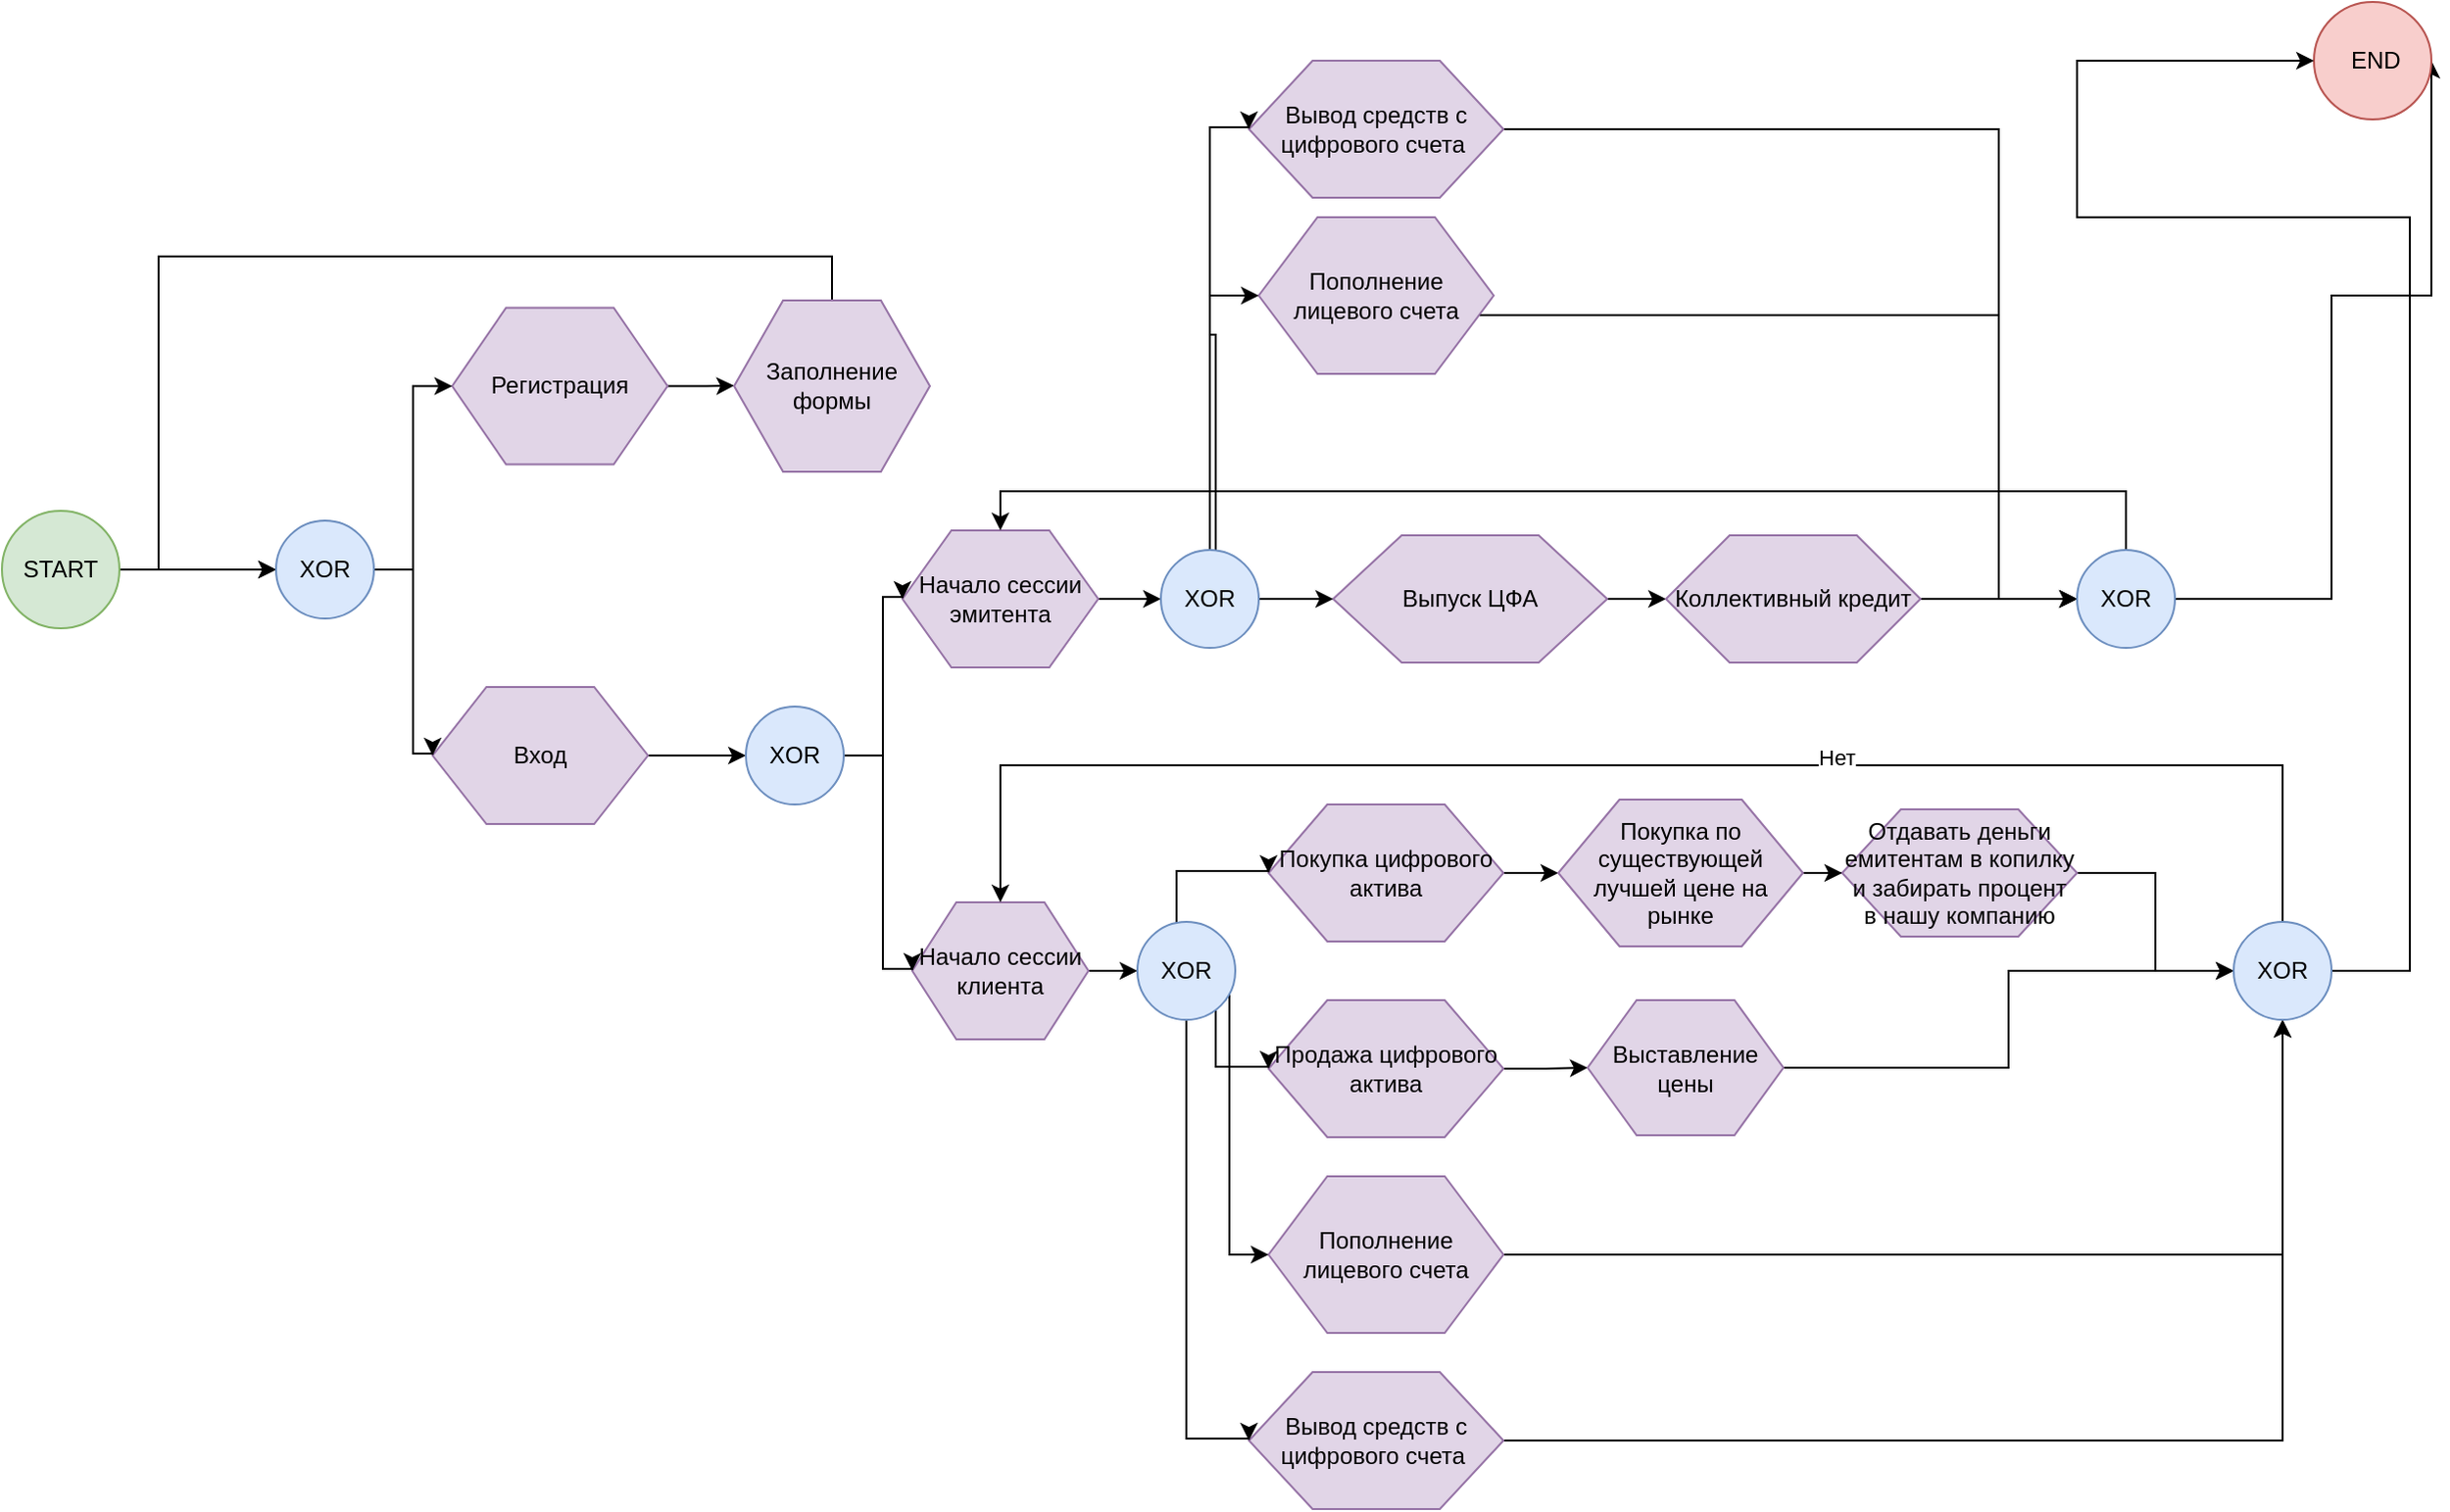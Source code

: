 <mxfile version="14.4.3" type="device"><diagram id="gIJuGv74fO4GbakQvChp" name="Страница 1"><mxGraphModel dx="1113" dy="1870" grid="1" gridSize="10" guides="1" tooltips="1" connect="1" arrows="1" fold="1" page="1" pageScale="1" pageWidth="827" pageHeight="1169" math="0" shadow="0"><root><mxCell id="0"/><mxCell id="1" parent="0"/><mxCell id="exbCamU8PLn8u5GCRdgD-85" value="" style="edgeStyle=orthogonalEdgeStyle;rounded=0;orthogonalLoop=1;jettySize=auto;html=1;" edge="1" parent="1" source="exbCamU8PLn8u5GCRdgD-1" target="exbCamU8PLn8u5GCRdgD-83"><mxGeometry relative="1" as="geometry"/></mxCell><mxCell id="exbCamU8PLn8u5GCRdgD-1" value="START" style="ellipse;whiteSpace=wrap;html=1;aspect=fixed;fillColor=#d5e8d4;strokeColor=#82b366;" vertex="1" parent="1"><mxGeometry x="60" y="130" width="60" height="60" as="geometry"/></mxCell><mxCell id="exbCamU8PLn8u5GCRdgD-16" style="edgeStyle=orthogonalEdgeStyle;rounded=0;orthogonalLoop=1;jettySize=auto;html=1;entryX=0;entryY=0.5;entryDx=0;entryDy=0;" edge="1" parent="1" source="exbCamU8PLn8u5GCRdgD-4" target="exbCamU8PLn8u5GCRdgD-15"><mxGeometry relative="1" as="geometry"/></mxCell><mxCell id="exbCamU8PLn8u5GCRdgD-4" value="Регистрация" style="shape=hexagon;html=1;whiteSpace=wrap;perimeter=hexagonPerimeter;rounded=0;fillColor=#e1d5e7;strokeColor=#9673a6;" vertex="1" parent="1"><mxGeometry x="290" y="26.25" width="110" height="80" as="geometry"/></mxCell><mxCell id="exbCamU8PLn8u5GCRdgD-90" style="edgeStyle=orthogonalEdgeStyle;rounded=0;orthogonalLoop=1;jettySize=auto;html=1;entryX=0;entryY=0.5;entryDx=0;entryDy=0;" edge="1" parent="1" source="exbCamU8PLn8u5GCRdgD-13" target="exbCamU8PLn8u5GCRdgD-89"><mxGeometry relative="1" as="geometry"/></mxCell><mxCell id="exbCamU8PLn8u5GCRdgD-13" value="Вход" style="shape=hexagon;html=1;whiteSpace=wrap;perimeter=hexagonPerimeter;rounded=0;fillColor=#e1d5e7;strokeColor=#9673a6;" vertex="1" parent="1"><mxGeometry x="280" y="220" width="110" height="70" as="geometry"/></mxCell><mxCell id="exbCamU8PLn8u5GCRdgD-26" style="edgeStyle=orthogonalEdgeStyle;rounded=0;orthogonalLoop=1;jettySize=auto;html=1;" edge="1" parent="1" source="exbCamU8PLn8u5GCRdgD-15" target="exbCamU8PLn8u5GCRdgD-83"><mxGeometry relative="1" as="geometry"><mxPoint x="160" y="160" as="targetPoint"/><Array as="points"><mxPoint x="484"/><mxPoint x="140"/><mxPoint x="140" y="160"/></Array></mxGeometry></mxCell><mxCell id="exbCamU8PLn8u5GCRdgD-15" value="Заполнение формы" style="shape=hexagon;html=1;whiteSpace=wrap;perimeter=hexagonPerimeter;rounded=0;fillColor=#e1d5e7;strokeColor=#9673a6;" vertex="1" parent="1"><mxGeometry x="434" y="22.5" width="100" height="87.5" as="geometry"/></mxCell><mxCell id="exbCamU8PLn8u5GCRdgD-31" style="edgeStyle=orthogonalEdgeStyle;rounded=0;orthogonalLoop=1;jettySize=auto;html=1;entryX=0;entryY=0.5;entryDx=0;entryDy=0;" edge="1" parent="1" source="exbCamU8PLn8u5GCRdgD-28" target="exbCamU8PLn8u5GCRdgD-29"><mxGeometry relative="1" as="geometry"/></mxCell><mxCell id="exbCamU8PLn8u5GCRdgD-28" value="Выпуск ЦФА" style="shape=hexagon;html=1;whiteSpace=wrap;perimeter=hexagonPerimeter;rounded=0;fillColor=#e1d5e7;strokeColor=#9673a6;" vertex="1" parent="1"><mxGeometry x="740" y="142.5" width="140" height="65" as="geometry"/></mxCell><mxCell id="exbCamU8PLn8u5GCRdgD-47" style="edgeStyle=orthogonalEdgeStyle;rounded=0;orthogonalLoop=1;jettySize=auto;html=1;entryX=0;entryY=0.5;entryDx=0;entryDy=0;" edge="1" parent="1" source="exbCamU8PLn8u5GCRdgD-29" target="exbCamU8PLn8u5GCRdgD-99"><mxGeometry relative="1" as="geometry"><mxPoint x="1060" y="175" as="targetPoint"/></mxGeometry></mxCell><mxCell id="exbCamU8PLn8u5GCRdgD-29" value="Коллективный кредит" style="shape=hexagon;html=1;whiteSpace=wrap;perimeter=hexagonPerimeter;rounded=0;fillColor=#e1d5e7;strokeColor=#9673a6;" vertex="1" parent="1"><mxGeometry x="910" y="142.5" width="130" height="65" as="geometry"/></mxCell><mxCell id="exbCamU8PLn8u5GCRdgD-58" style="edgeStyle=orthogonalEdgeStyle;rounded=0;orthogonalLoop=1;jettySize=auto;html=1;entryX=0;entryY=0.5;entryDx=0;entryDy=0;" edge="1" parent="1" source="exbCamU8PLn8u5GCRdgD-32" target="exbCamU8PLn8u5GCRdgD-57"><mxGeometry relative="1" as="geometry"/></mxCell><mxCell id="exbCamU8PLn8u5GCRdgD-32" value="Покупка цифрового актива" style="shape=hexagon;html=1;whiteSpace=wrap;perimeter=hexagonPerimeter;rounded=0;fillColor=#e1d5e7;strokeColor=#9673a6;" vertex="1" parent="1"><mxGeometry x="707" y="280" width="120" height="70" as="geometry"/></mxCell><mxCell id="exbCamU8PLn8u5GCRdgD-95" style="edgeStyle=orthogonalEdgeStyle;rounded=0;orthogonalLoop=1;jettySize=auto;html=1;entryX=0;entryY=0.5;entryDx=0;entryDy=0;" edge="1" parent="1" source="exbCamU8PLn8u5GCRdgD-36" target="exbCamU8PLn8u5GCRdgD-94"><mxGeometry relative="1" as="geometry"/></mxCell><mxCell id="exbCamU8PLn8u5GCRdgD-36" value="Начало сессии эмитента" style="shape=hexagon;html=1;whiteSpace=wrap;perimeter=hexagonPerimeter;rounded=0;fillColor=#e1d5e7;strokeColor=#9673a6;" vertex="1" parent="1"><mxGeometry x="520" y="140" width="100" height="70" as="geometry"/></mxCell><mxCell id="exbCamU8PLn8u5GCRdgD-59" style="edgeStyle=orthogonalEdgeStyle;rounded=0;orthogonalLoop=1;jettySize=auto;html=1;entryX=0;entryY=0.5;entryDx=0;entryDy=0;" edge="1" parent="1" source="exbCamU8PLn8u5GCRdgD-40" target="exbCamU8PLn8u5GCRdgD-56"><mxGeometry relative="1" as="geometry"/></mxCell><mxCell id="exbCamU8PLn8u5GCRdgD-40" value="Продажа цифрового актива" style="shape=hexagon;html=1;whiteSpace=wrap;perimeter=hexagonPerimeter;rounded=0;fillColor=#e1d5e7;strokeColor=#9673a6;" vertex="1" parent="1"><mxGeometry x="707" y="380" width="120" height="70" as="geometry"/></mxCell><mxCell id="exbCamU8PLn8u5GCRdgD-104" style="edgeStyle=orthogonalEdgeStyle;rounded=0;orthogonalLoop=1;jettySize=auto;html=1;entryX=0;entryY=0.5;entryDx=0;entryDy=0;" edge="1" parent="1" source="exbCamU8PLn8u5GCRdgD-41" target="exbCamU8PLn8u5GCRdgD-103"><mxGeometry relative="1" as="geometry"/></mxCell><mxCell id="exbCamU8PLn8u5GCRdgD-41" value="Начало сессии клиента" style="shape=hexagon;html=1;whiteSpace=wrap;perimeter=hexagonPerimeter;rounded=0;fillColor=#e1d5e7;strokeColor=#9673a6;" vertex="1" parent="1"><mxGeometry x="525" y="330" width="90" height="70" as="geometry"/></mxCell><mxCell id="exbCamU8PLn8u5GCRdgD-52" style="edgeStyle=orthogonalEdgeStyle;rounded=0;orthogonalLoop=1;jettySize=auto;html=1;entryX=1;entryY=0.5;entryDx=0;entryDy=0;exitX=1;exitY=0.5;exitDx=0;exitDy=0;" edge="1" parent="1" source="exbCamU8PLn8u5GCRdgD-99" target="exbCamU8PLn8u5GCRdgD-51"><mxGeometry relative="1" as="geometry"><mxPoint x="1219.882" y="175.059" as="sourcePoint"/><Array as="points"><mxPoint x="1250" y="175"/><mxPoint x="1250" y="20"/><mxPoint x="1301" y="20"/></Array></mxGeometry></mxCell><mxCell id="exbCamU8PLn8u5GCRdgD-51" value="&amp;nbsp;END" style="ellipse;whiteSpace=wrap;html=1;aspect=fixed;fillColor=#f8cecc;strokeColor=#b85450;" vertex="1" parent="1"><mxGeometry x="1241" y="-130" width="60" height="60" as="geometry"/></mxCell><mxCell id="exbCamU8PLn8u5GCRdgD-111" style="edgeStyle=orthogonalEdgeStyle;rounded=0;orthogonalLoop=1;jettySize=auto;html=1;" edge="1" parent="1" source="exbCamU8PLn8u5GCRdgD-56" target="exbCamU8PLn8u5GCRdgD-101"><mxGeometry relative="1" as="geometry"/></mxCell><mxCell id="exbCamU8PLn8u5GCRdgD-56" value="Выставление цены" style="shape=hexagon;html=1;whiteSpace=wrap;perimeter=hexagonPerimeter;rounded=0;fillColor=#e1d5e7;strokeColor=#9673a6;" vertex="1" parent="1"><mxGeometry x="870" y="380" width="100" height="69" as="geometry"/></mxCell><mxCell id="exbCamU8PLn8u5GCRdgD-61" style="edgeStyle=orthogonalEdgeStyle;rounded=0;orthogonalLoop=1;jettySize=auto;html=1;entryX=0;entryY=0.5;entryDx=0;entryDy=0;" edge="1" parent="1" source="exbCamU8PLn8u5GCRdgD-57" target="exbCamU8PLn8u5GCRdgD-60"><mxGeometry relative="1" as="geometry"/></mxCell><mxCell id="exbCamU8PLn8u5GCRdgD-57" value="Покупка по существующей лучшей цене на рынке" style="shape=hexagon;html=1;whiteSpace=wrap;perimeter=hexagonPerimeter;rounded=0;fillColor=#e1d5e7;strokeColor=#9673a6;" vertex="1" parent="1"><mxGeometry x="855" y="277.5" width="125" height="75" as="geometry"/></mxCell><mxCell id="exbCamU8PLn8u5GCRdgD-112" style="edgeStyle=orthogonalEdgeStyle;rounded=0;orthogonalLoop=1;jettySize=auto;html=1;" edge="1" parent="1" source="exbCamU8PLn8u5GCRdgD-60" target="exbCamU8PLn8u5GCRdgD-101"><mxGeometry relative="1" as="geometry"/></mxCell><mxCell id="exbCamU8PLn8u5GCRdgD-60" value="Отдавать деньги емитентам в копилку и забирать процент в нашу компанию" style="shape=hexagon;html=1;whiteSpace=wrap;perimeter=hexagonPerimeter;rounded=0;fillColor=#e1d5e7;strokeColor=#9673a6;" vertex="1" parent="1"><mxGeometry x="1000" y="282.5" width="120" height="65" as="geometry"/></mxCell><mxCell id="exbCamU8PLn8u5GCRdgD-66" style="edgeStyle=orthogonalEdgeStyle;rounded=0;orthogonalLoop=1;jettySize=auto;html=1;entryX=0.5;entryY=0;entryDx=0;entryDy=0;exitX=0.5;exitY=0;exitDx=0;exitDy=0;" edge="1" parent="1" source="exbCamU8PLn8u5GCRdgD-101" target="exbCamU8PLn8u5GCRdgD-41"><mxGeometry relative="1" as="geometry"><mxPoint x="1225" y="320" as="sourcePoint"/><Array as="points"><mxPoint x="1225" y="260"/><mxPoint x="570" y="260"/></Array></mxGeometry></mxCell><mxCell id="exbCamU8PLn8u5GCRdgD-67" value="Нет" style="edgeLabel;html=1;align=center;verticalAlign=middle;resizable=0;points=[];" vertex="1" connectable="0" parent="exbCamU8PLn8u5GCRdgD-66"><mxGeometry x="-0.235" y="-4" relative="1" as="geometry"><mxPoint as="offset"/></mxGeometry></mxCell><mxCell id="exbCamU8PLn8u5GCRdgD-69" style="edgeStyle=orthogonalEdgeStyle;rounded=0;orthogonalLoop=1;jettySize=auto;html=1;exitX=1;exitY=0.5;exitDx=0;exitDy=0;" edge="1" parent="1" source="exbCamU8PLn8u5GCRdgD-101" target="exbCamU8PLn8u5GCRdgD-51"><mxGeometry relative="1" as="geometry"><mxPoint x="1279.928" y="365.059" as="sourcePoint"/><Array as="points"><mxPoint x="1290" y="365"/><mxPoint x="1290" y="-20"/><mxPoint x="1120" y="-20"/><mxPoint x="1120" y="-100"/></Array></mxGeometry></mxCell><mxCell id="exbCamU8PLn8u5GCRdgD-79" style="edgeStyle=orthogonalEdgeStyle;rounded=0;orthogonalLoop=1;jettySize=auto;html=1;entryX=0;entryY=0.5;entryDx=0;entryDy=0;" edge="1" parent="1" source="exbCamU8PLn8u5GCRdgD-71" target="exbCamU8PLn8u5GCRdgD-99"><mxGeometry relative="1" as="geometry"><mxPoint x="1060" y="175" as="targetPoint"/><Array as="points"><mxPoint x="1080" y="30"/><mxPoint x="1080" y="175"/></Array></mxGeometry></mxCell><mxCell id="exbCamU8PLn8u5GCRdgD-71" value="Пополнение лицевого счета" style="shape=hexagon;html=1;whiteSpace=wrap;perimeter=hexagonPerimeter;rounded=0;fontFamily=Helvetica;fontSize=12;align=center;strokeColor=#9673a6;fillColor=#e1d5e7;" vertex="1" parent="1"><mxGeometry x="702" y="-20" width="120" height="80" as="geometry"/></mxCell><mxCell id="exbCamU8PLn8u5GCRdgD-110" style="edgeStyle=orthogonalEdgeStyle;rounded=0;orthogonalLoop=1;jettySize=auto;html=1;" edge="1" parent="1" source="exbCamU8PLn8u5GCRdgD-72" target="exbCamU8PLn8u5GCRdgD-101"><mxGeometry relative="1" as="geometry"/></mxCell><mxCell id="exbCamU8PLn8u5GCRdgD-72" value="Пополнение лицевого счета" style="shape=hexagon;html=1;whiteSpace=wrap;perimeter=hexagonPerimeter;rounded=0;fontFamily=Helvetica;fontSize=12;align=center;strokeColor=#9673a6;fillColor=#e1d5e7;" vertex="1" parent="1"><mxGeometry x="707" y="470" width="120" height="80" as="geometry"/></mxCell><mxCell id="exbCamU8PLn8u5GCRdgD-109" style="edgeStyle=orthogonalEdgeStyle;rounded=0;orthogonalLoop=1;jettySize=auto;html=1;" edge="1" parent="1" source="exbCamU8PLn8u5GCRdgD-73" target="exbCamU8PLn8u5GCRdgD-101"><mxGeometry relative="1" as="geometry"/></mxCell><mxCell id="exbCamU8PLn8u5GCRdgD-73" value="Вывод средств с цифрового счета&amp;nbsp;" style="shape=hexagon;html=1;whiteSpace=wrap;perimeter=hexagonPerimeter;rounded=0;fillColor=#e1d5e7;strokeColor=#9673a6;" vertex="1" parent="1"><mxGeometry x="697" y="570" width="130" height="70" as="geometry"/></mxCell><mxCell id="exbCamU8PLn8u5GCRdgD-80" style="edgeStyle=orthogonalEdgeStyle;rounded=0;orthogonalLoop=1;jettySize=auto;html=1;entryX=0;entryY=0.5;entryDx=0;entryDy=0;" edge="1" parent="1" source="exbCamU8PLn8u5GCRdgD-74" target="exbCamU8PLn8u5GCRdgD-99"><mxGeometry relative="1" as="geometry"><mxPoint x="1060" y="175" as="targetPoint"/><Array as="points"><mxPoint x="1080" y="-65"/><mxPoint x="1080" y="175"/></Array></mxGeometry></mxCell><mxCell id="exbCamU8PLn8u5GCRdgD-74" value="Вывод средств с цифрового счета&amp;nbsp;" style="shape=hexagon;html=1;whiteSpace=wrap;perimeter=hexagonPerimeter;rounded=0;fillColor=#e1d5e7;strokeColor=#9673a6;" vertex="1" parent="1"><mxGeometry x="697" y="-100" width="130" height="70" as="geometry"/></mxCell><mxCell id="exbCamU8PLn8u5GCRdgD-86" style="edgeStyle=orthogonalEdgeStyle;rounded=0;orthogonalLoop=1;jettySize=auto;html=1;entryX=0;entryY=0.5;entryDx=0;entryDy=0;" edge="1" parent="1" source="exbCamU8PLn8u5GCRdgD-83" target="exbCamU8PLn8u5GCRdgD-4"><mxGeometry relative="1" as="geometry"/></mxCell><mxCell id="exbCamU8PLn8u5GCRdgD-87" style="edgeStyle=orthogonalEdgeStyle;rounded=0;orthogonalLoop=1;jettySize=auto;html=1;entryX=0;entryY=0.5;entryDx=0;entryDy=0;" edge="1" parent="1" source="exbCamU8PLn8u5GCRdgD-83" target="exbCamU8PLn8u5GCRdgD-13"><mxGeometry relative="1" as="geometry"><Array as="points"><mxPoint x="270" y="160"/><mxPoint x="270" y="254"/></Array></mxGeometry></mxCell><mxCell id="exbCamU8PLn8u5GCRdgD-83" value="XOR" style="ellipse;whiteSpace=wrap;html=1;aspect=fixed;fillColor=#dae8fc;strokeColor=#6c8ebf;" vertex="1" parent="1"><mxGeometry x="200" y="135" width="50" height="50" as="geometry"/></mxCell><mxCell id="exbCamU8PLn8u5GCRdgD-92" style="edgeStyle=orthogonalEdgeStyle;rounded=0;orthogonalLoop=1;jettySize=auto;html=1;entryX=0;entryY=0.5;entryDx=0;entryDy=0;" edge="1" parent="1" source="exbCamU8PLn8u5GCRdgD-89" target="exbCamU8PLn8u5GCRdgD-36"><mxGeometry relative="1" as="geometry"><Array as="points"><mxPoint x="510" y="255"/><mxPoint x="510" y="174"/></Array></mxGeometry></mxCell><mxCell id="exbCamU8PLn8u5GCRdgD-93" style="edgeStyle=orthogonalEdgeStyle;rounded=0;orthogonalLoop=1;jettySize=auto;html=1;entryX=0;entryY=0.5;entryDx=0;entryDy=0;" edge="1" parent="1" source="exbCamU8PLn8u5GCRdgD-89" target="exbCamU8PLn8u5GCRdgD-41"><mxGeometry relative="1" as="geometry"><Array as="points"><mxPoint x="510" y="255"/><mxPoint x="510" y="364"/></Array></mxGeometry></mxCell><mxCell id="exbCamU8PLn8u5GCRdgD-89" value="XOR" style="ellipse;whiteSpace=wrap;html=1;aspect=fixed;fillColor=#dae8fc;strokeColor=#6c8ebf;" vertex="1" parent="1"><mxGeometry x="440" y="230" width="50" height="50" as="geometry"/></mxCell><mxCell id="exbCamU8PLn8u5GCRdgD-96" style="edgeStyle=orthogonalEdgeStyle;rounded=0;orthogonalLoop=1;jettySize=auto;html=1;entryX=0;entryY=0.5;entryDx=0;entryDy=0;" edge="1" parent="1" source="exbCamU8PLn8u5GCRdgD-94" target="exbCamU8PLn8u5GCRdgD-28"><mxGeometry relative="1" as="geometry"/></mxCell><mxCell id="exbCamU8PLn8u5GCRdgD-97" style="edgeStyle=orthogonalEdgeStyle;rounded=0;orthogonalLoop=1;jettySize=auto;html=1;entryX=0;entryY=0.5;entryDx=0;entryDy=0;" edge="1" parent="1" source="exbCamU8PLn8u5GCRdgD-94" target="exbCamU8PLn8u5GCRdgD-71"><mxGeometry relative="1" as="geometry"/></mxCell><mxCell id="exbCamU8PLn8u5GCRdgD-98" style="edgeStyle=orthogonalEdgeStyle;rounded=0;orthogonalLoop=1;jettySize=auto;html=1;entryX=0;entryY=0.5;entryDx=0;entryDy=0;" edge="1" parent="1" source="exbCamU8PLn8u5GCRdgD-94" target="exbCamU8PLn8u5GCRdgD-74"><mxGeometry relative="1" as="geometry"><Array as="points"><mxPoint x="680" y="40"/><mxPoint x="677" y="40"/><mxPoint x="677" y="-66"/></Array></mxGeometry></mxCell><mxCell id="exbCamU8PLn8u5GCRdgD-94" value="XOR" style="ellipse;whiteSpace=wrap;html=1;aspect=fixed;fillColor=#dae8fc;strokeColor=#6c8ebf;" vertex="1" parent="1"><mxGeometry x="652" y="150" width="50" height="50" as="geometry"/></mxCell><mxCell id="exbCamU8PLn8u5GCRdgD-100" style="edgeStyle=orthogonalEdgeStyle;rounded=0;orthogonalLoop=1;jettySize=auto;html=1;entryX=0.5;entryY=0;entryDx=0;entryDy=0;" edge="1" parent="1" source="exbCamU8PLn8u5GCRdgD-99" target="exbCamU8PLn8u5GCRdgD-36"><mxGeometry relative="1" as="geometry"><Array as="points"><mxPoint x="1145" y="120"/><mxPoint x="570" y="120"/></Array></mxGeometry></mxCell><mxCell id="exbCamU8PLn8u5GCRdgD-99" value="XOR" style="ellipse;whiteSpace=wrap;html=1;aspect=fixed;fillColor=#dae8fc;strokeColor=#6c8ebf;" vertex="1" parent="1"><mxGeometry x="1120" y="150" width="50" height="50" as="geometry"/></mxCell><mxCell id="exbCamU8PLn8u5GCRdgD-101" value="XOR" style="ellipse;whiteSpace=wrap;html=1;aspect=fixed;fillColor=#dae8fc;strokeColor=#6c8ebf;" vertex="1" parent="1"><mxGeometry x="1200" y="340" width="50" height="50" as="geometry"/></mxCell><mxCell id="exbCamU8PLn8u5GCRdgD-105" style="edgeStyle=orthogonalEdgeStyle;rounded=0;orthogonalLoop=1;jettySize=auto;html=1;entryX=0;entryY=0.5;entryDx=0;entryDy=0;" edge="1" parent="1" source="exbCamU8PLn8u5GCRdgD-103" target="exbCamU8PLn8u5GCRdgD-73"><mxGeometry relative="1" as="geometry"><Array as="points"><mxPoint x="665" y="604"/></Array></mxGeometry></mxCell><mxCell id="exbCamU8PLn8u5GCRdgD-106" style="edgeStyle=orthogonalEdgeStyle;rounded=0;orthogonalLoop=1;jettySize=auto;html=1;entryX=0;entryY=0.5;entryDx=0;entryDy=0;" edge="1" parent="1" source="exbCamU8PLn8u5GCRdgD-103" target="exbCamU8PLn8u5GCRdgD-72"><mxGeometry relative="1" as="geometry"><Array as="points"><mxPoint x="687" y="365"/><mxPoint x="687" y="510"/></Array></mxGeometry></mxCell><mxCell id="exbCamU8PLn8u5GCRdgD-107" style="edgeStyle=orthogonalEdgeStyle;rounded=0;orthogonalLoop=1;jettySize=auto;html=1;entryX=0;entryY=0.5;entryDx=0;entryDy=0;" edge="1" parent="1" source="exbCamU8PLn8u5GCRdgD-103" target="exbCamU8PLn8u5GCRdgD-40"><mxGeometry relative="1" as="geometry"><Array as="points"><mxPoint x="680" y="365"/><mxPoint x="680" y="414"/></Array></mxGeometry></mxCell><mxCell id="exbCamU8PLn8u5GCRdgD-108" style="edgeStyle=orthogonalEdgeStyle;rounded=0;orthogonalLoop=1;jettySize=auto;html=1;entryX=0;entryY=0.5;entryDx=0;entryDy=0;" edge="1" parent="1" source="exbCamU8PLn8u5GCRdgD-103" target="exbCamU8PLn8u5GCRdgD-32"><mxGeometry relative="1" as="geometry"><Array as="points"><mxPoint x="660" y="360"/><mxPoint x="660" y="314"/></Array></mxGeometry></mxCell><mxCell id="exbCamU8PLn8u5GCRdgD-103" value="XOR" style="ellipse;whiteSpace=wrap;html=1;aspect=fixed;fillColor=#dae8fc;strokeColor=#6c8ebf;" vertex="1" parent="1"><mxGeometry x="640" y="340" width="50" height="50" as="geometry"/></mxCell></root></mxGraphModel></diagram></mxfile>